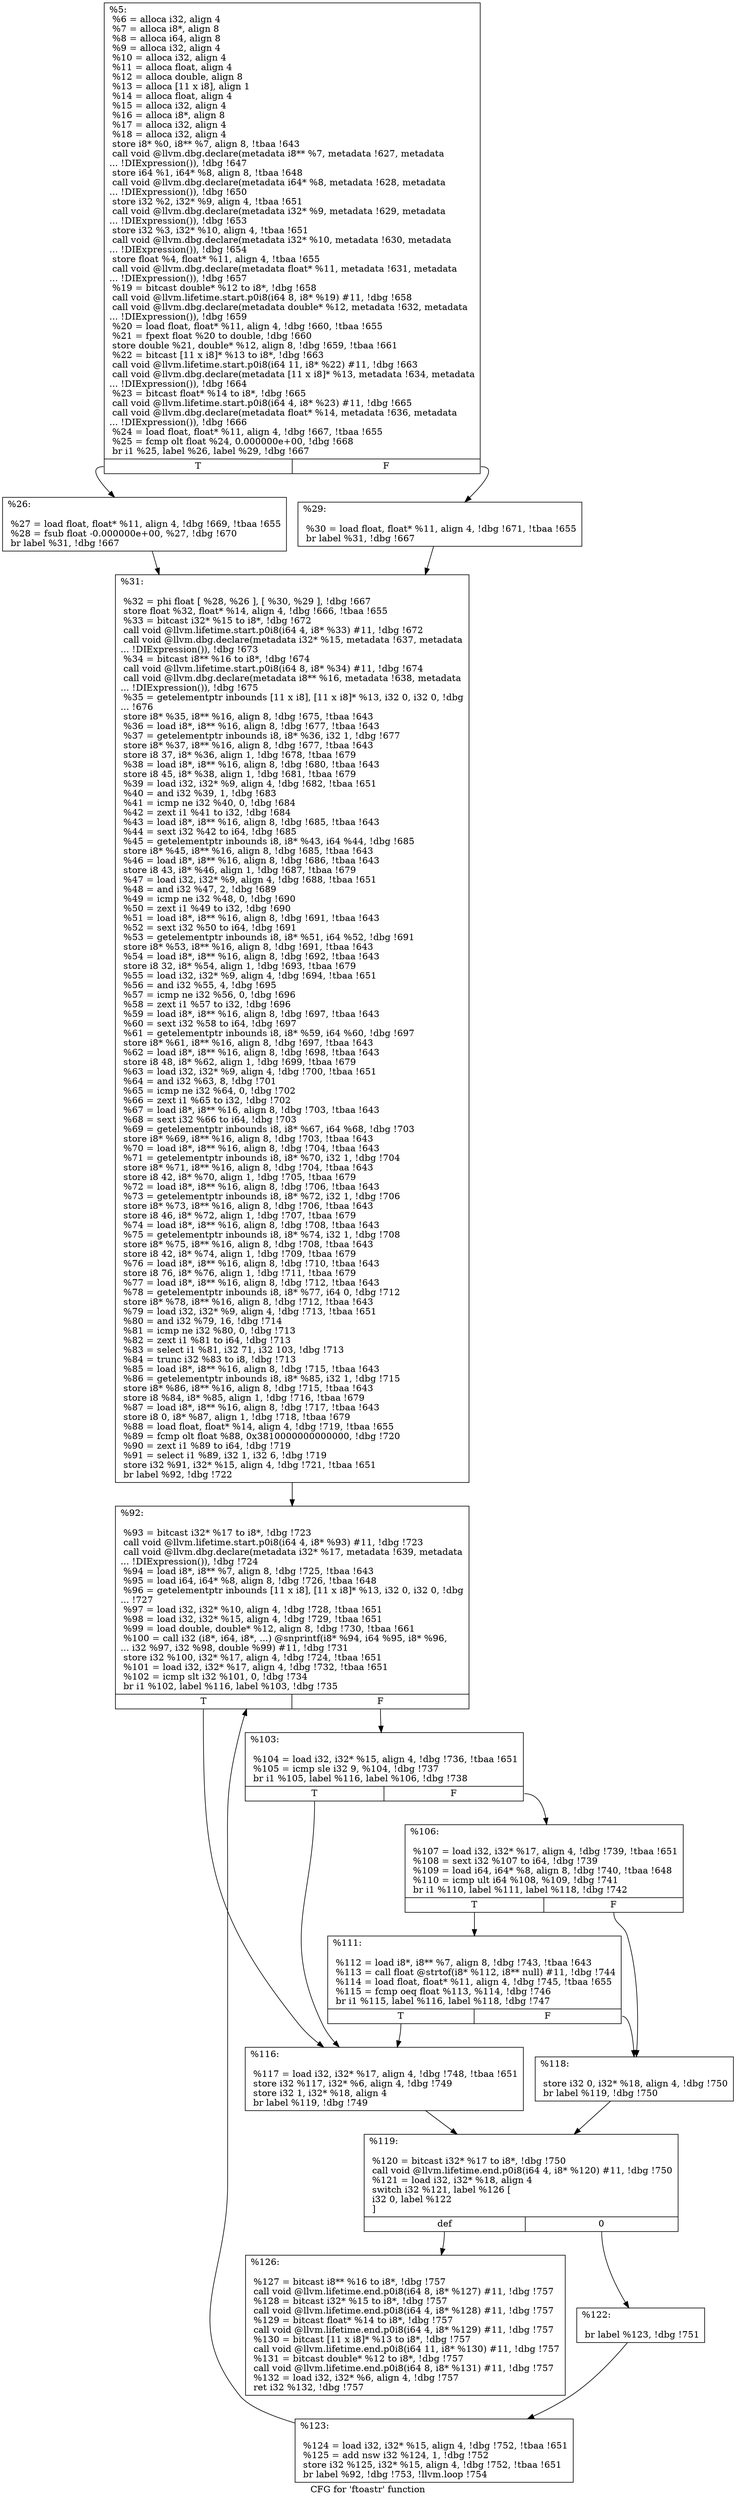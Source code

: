 digraph "CFG for 'ftoastr' function" {
	label="CFG for 'ftoastr' function";

	Node0x10589f0 [shape=record,label="{%5:\l  %6 = alloca i32, align 4\l  %7 = alloca i8*, align 8\l  %8 = alloca i64, align 8\l  %9 = alloca i32, align 4\l  %10 = alloca i32, align 4\l  %11 = alloca float, align 4\l  %12 = alloca double, align 8\l  %13 = alloca [11 x i8], align 1\l  %14 = alloca float, align 4\l  %15 = alloca i32, align 4\l  %16 = alloca i8*, align 8\l  %17 = alloca i32, align 4\l  %18 = alloca i32, align 4\l  store i8* %0, i8** %7, align 8, !tbaa !643\l  call void @llvm.dbg.declare(metadata i8** %7, metadata !627, metadata\l... !DIExpression()), !dbg !647\l  store i64 %1, i64* %8, align 8, !tbaa !648\l  call void @llvm.dbg.declare(metadata i64* %8, metadata !628, metadata\l... !DIExpression()), !dbg !650\l  store i32 %2, i32* %9, align 4, !tbaa !651\l  call void @llvm.dbg.declare(metadata i32* %9, metadata !629, metadata\l... !DIExpression()), !dbg !653\l  store i32 %3, i32* %10, align 4, !tbaa !651\l  call void @llvm.dbg.declare(metadata i32* %10, metadata !630, metadata\l... !DIExpression()), !dbg !654\l  store float %4, float* %11, align 4, !tbaa !655\l  call void @llvm.dbg.declare(metadata float* %11, metadata !631, metadata\l... !DIExpression()), !dbg !657\l  %19 = bitcast double* %12 to i8*, !dbg !658\l  call void @llvm.lifetime.start.p0i8(i64 8, i8* %19) #11, !dbg !658\l  call void @llvm.dbg.declare(metadata double* %12, metadata !632, metadata\l... !DIExpression()), !dbg !659\l  %20 = load float, float* %11, align 4, !dbg !660, !tbaa !655\l  %21 = fpext float %20 to double, !dbg !660\l  store double %21, double* %12, align 8, !dbg !659, !tbaa !661\l  %22 = bitcast [11 x i8]* %13 to i8*, !dbg !663\l  call void @llvm.lifetime.start.p0i8(i64 11, i8* %22) #11, !dbg !663\l  call void @llvm.dbg.declare(metadata [11 x i8]* %13, metadata !634, metadata\l... !DIExpression()), !dbg !664\l  %23 = bitcast float* %14 to i8*, !dbg !665\l  call void @llvm.lifetime.start.p0i8(i64 4, i8* %23) #11, !dbg !665\l  call void @llvm.dbg.declare(metadata float* %14, metadata !636, metadata\l... !DIExpression()), !dbg !666\l  %24 = load float, float* %11, align 4, !dbg !667, !tbaa !655\l  %25 = fcmp olt float %24, 0.000000e+00, !dbg !668\l  br i1 %25, label %26, label %29, !dbg !667\l|{<s0>T|<s1>F}}"];
	Node0x10589f0:s0 -> Node0x1058b10;
	Node0x10589f0:s1 -> Node0x1058b60;
	Node0x1058b10 [shape=record,label="{%26:\l\l  %27 = load float, float* %11, align 4, !dbg !669, !tbaa !655\l  %28 = fsub float -0.000000e+00, %27, !dbg !670\l  br label %31, !dbg !667\l}"];
	Node0x1058b10 -> Node0x1058bb0;
	Node0x1058b60 [shape=record,label="{%29:\l\l  %30 = load float, float* %11, align 4, !dbg !671, !tbaa !655\l  br label %31, !dbg !667\l}"];
	Node0x1058b60 -> Node0x1058bb0;
	Node0x1058bb0 [shape=record,label="{%31:\l\l  %32 = phi float [ %28, %26 ], [ %30, %29 ], !dbg !667\l  store float %32, float* %14, align 4, !dbg !666, !tbaa !655\l  %33 = bitcast i32* %15 to i8*, !dbg !672\l  call void @llvm.lifetime.start.p0i8(i64 4, i8* %33) #11, !dbg !672\l  call void @llvm.dbg.declare(metadata i32* %15, metadata !637, metadata\l... !DIExpression()), !dbg !673\l  %34 = bitcast i8** %16 to i8*, !dbg !674\l  call void @llvm.lifetime.start.p0i8(i64 8, i8* %34) #11, !dbg !674\l  call void @llvm.dbg.declare(metadata i8** %16, metadata !638, metadata\l... !DIExpression()), !dbg !675\l  %35 = getelementptr inbounds [11 x i8], [11 x i8]* %13, i32 0, i32 0, !dbg\l... !676\l  store i8* %35, i8** %16, align 8, !dbg !675, !tbaa !643\l  %36 = load i8*, i8** %16, align 8, !dbg !677, !tbaa !643\l  %37 = getelementptr inbounds i8, i8* %36, i32 1, !dbg !677\l  store i8* %37, i8** %16, align 8, !dbg !677, !tbaa !643\l  store i8 37, i8* %36, align 1, !dbg !678, !tbaa !679\l  %38 = load i8*, i8** %16, align 8, !dbg !680, !tbaa !643\l  store i8 45, i8* %38, align 1, !dbg !681, !tbaa !679\l  %39 = load i32, i32* %9, align 4, !dbg !682, !tbaa !651\l  %40 = and i32 %39, 1, !dbg !683\l  %41 = icmp ne i32 %40, 0, !dbg !684\l  %42 = zext i1 %41 to i32, !dbg !684\l  %43 = load i8*, i8** %16, align 8, !dbg !685, !tbaa !643\l  %44 = sext i32 %42 to i64, !dbg !685\l  %45 = getelementptr inbounds i8, i8* %43, i64 %44, !dbg !685\l  store i8* %45, i8** %16, align 8, !dbg !685, !tbaa !643\l  %46 = load i8*, i8** %16, align 8, !dbg !686, !tbaa !643\l  store i8 43, i8* %46, align 1, !dbg !687, !tbaa !679\l  %47 = load i32, i32* %9, align 4, !dbg !688, !tbaa !651\l  %48 = and i32 %47, 2, !dbg !689\l  %49 = icmp ne i32 %48, 0, !dbg !690\l  %50 = zext i1 %49 to i32, !dbg !690\l  %51 = load i8*, i8** %16, align 8, !dbg !691, !tbaa !643\l  %52 = sext i32 %50 to i64, !dbg !691\l  %53 = getelementptr inbounds i8, i8* %51, i64 %52, !dbg !691\l  store i8* %53, i8** %16, align 8, !dbg !691, !tbaa !643\l  %54 = load i8*, i8** %16, align 8, !dbg !692, !tbaa !643\l  store i8 32, i8* %54, align 1, !dbg !693, !tbaa !679\l  %55 = load i32, i32* %9, align 4, !dbg !694, !tbaa !651\l  %56 = and i32 %55, 4, !dbg !695\l  %57 = icmp ne i32 %56, 0, !dbg !696\l  %58 = zext i1 %57 to i32, !dbg !696\l  %59 = load i8*, i8** %16, align 8, !dbg !697, !tbaa !643\l  %60 = sext i32 %58 to i64, !dbg !697\l  %61 = getelementptr inbounds i8, i8* %59, i64 %60, !dbg !697\l  store i8* %61, i8** %16, align 8, !dbg !697, !tbaa !643\l  %62 = load i8*, i8** %16, align 8, !dbg !698, !tbaa !643\l  store i8 48, i8* %62, align 1, !dbg !699, !tbaa !679\l  %63 = load i32, i32* %9, align 4, !dbg !700, !tbaa !651\l  %64 = and i32 %63, 8, !dbg !701\l  %65 = icmp ne i32 %64, 0, !dbg !702\l  %66 = zext i1 %65 to i32, !dbg !702\l  %67 = load i8*, i8** %16, align 8, !dbg !703, !tbaa !643\l  %68 = sext i32 %66 to i64, !dbg !703\l  %69 = getelementptr inbounds i8, i8* %67, i64 %68, !dbg !703\l  store i8* %69, i8** %16, align 8, !dbg !703, !tbaa !643\l  %70 = load i8*, i8** %16, align 8, !dbg !704, !tbaa !643\l  %71 = getelementptr inbounds i8, i8* %70, i32 1, !dbg !704\l  store i8* %71, i8** %16, align 8, !dbg !704, !tbaa !643\l  store i8 42, i8* %70, align 1, !dbg !705, !tbaa !679\l  %72 = load i8*, i8** %16, align 8, !dbg !706, !tbaa !643\l  %73 = getelementptr inbounds i8, i8* %72, i32 1, !dbg !706\l  store i8* %73, i8** %16, align 8, !dbg !706, !tbaa !643\l  store i8 46, i8* %72, align 1, !dbg !707, !tbaa !679\l  %74 = load i8*, i8** %16, align 8, !dbg !708, !tbaa !643\l  %75 = getelementptr inbounds i8, i8* %74, i32 1, !dbg !708\l  store i8* %75, i8** %16, align 8, !dbg !708, !tbaa !643\l  store i8 42, i8* %74, align 1, !dbg !709, !tbaa !679\l  %76 = load i8*, i8** %16, align 8, !dbg !710, !tbaa !643\l  store i8 76, i8* %76, align 1, !dbg !711, !tbaa !679\l  %77 = load i8*, i8** %16, align 8, !dbg !712, !tbaa !643\l  %78 = getelementptr inbounds i8, i8* %77, i64 0, !dbg !712\l  store i8* %78, i8** %16, align 8, !dbg !712, !tbaa !643\l  %79 = load i32, i32* %9, align 4, !dbg !713, !tbaa !651\l  %80 = and i32 %79, 16, !dbg !714\l  %81 = icmp ne i32 %80, 0, !dbg !713\l  %82 = zext i1 %81 to i64, !dbg !713\l  %83 = select i1 %81, i32 71, i32 103, !dbg !713\l  %84 = trunc i32 %83 to i8, !dbg !713\l  %85 = load i8*, i8** %16, align 8, !dbg !715, !tbaa !643\l  %86 = getelementptr inbounds i8, i8* %85, i32 1, !dbg !715\l  store i8* %86, i8** %16, align 8, !dbg !715, !tbaa !643\l  store i8 %84, i8* %85, align 1, !dbg !716, !tbaa !679\l  %87 = load i8*, i8** %16, align 8, !dbg !717, !tbaa !643\l  store i8 0, i8* %87, align 1, !dbg !718, !tbaa !679\l  %88 = load float, float* %14, align 4, !dbg !719, !tbaa !655\l  %89 = fcmp olt float %88, 0x3810000000000000, !dbg !720\l  %90 = zext i1 %89 to i64, !dbg !719\l  %91 = select i1 %89, i32 1, i32 6, !dbg !719\l  store i32 %91, i32* %15, align 4, !dbg !721, !tbaa !651\l  br label %92, !dbg !722\l}"];
	Node0x1058bb0 -> Node0x1058c00;
	Node0x1058c00 [shape=record,label="{%92:\l\l  %93 = bitcast i32* %17 to i8*, !dbg !723\l  call void @llvm.lifetime.start.p0i8(i64 4, i8* %93) #11, !dbg !723\l  call void @llvm.dbg.declare(metadata i32* %17, metadata !639, metadata\l... !DIExpression()), !dbg !724\l  %94 = load i8*, i8** %7, align 8, !dbg !725, !tbaa !643\l  %95 = load i64, i64* %8, align 8, !dbg !726, !tbaa !648\l  %96 = getelementptr inbounds [11 x i8], [11 x i8]* %13, i32 0, i32 0, !dbg\l... !727\l  %97 = load i32, i32* %10, align 4, !dbg !728, !tbaa !651\l  %98 = load i32, i32* %15, align 4, !dbg !729, !tbaa !651\l  %99 = load double, double* %12, align 8, !dbg !730, !tbaa !661\l  %100 = call i32 (i8*, i64, i8*, ...) @snprintf(i8* %94, i64 %95, i8* %96,\l... i32 %97, i32 %98, double %99) #11, !dbg !731\l  store i32 %100, i32* %17, align 4, !dbg !724, !tbaa !651\l  %101 = load i32, i32* %17, align 4, !dbg !732, !tbaa !651\l  %102 = icmp slt i32 %101, 0, !dbg !734\l  br i1 %102, label %116, label %103, !dbg !735\l|{<s0>T|<s1>F}}"];
	Node0x1058c00:s0 -> Node0x1058d40;
	Node0x1058c00:s1 -> Node0x1058c50;
	Node0x1058c50 [shape=record,label="{%103:\l\l  %104 = load i32, i32* %15, align 4, !dbg !736, !tbaa !651\l  %105 = icmp sle i32 9, %104, !dbg !737\l  br i1 %105, label %116, label %106, !dbg !738\l|{<s0>T|<s1>F}}"];
	Node0x1058c50:s0 -> Node0x1058d40;
	Node0x1058c50:s1 -> Node0x1058ca0;
	Node0x1058ca0 [shape=record,label="{%106:\l\l  %107 = load i32, i32* %17, align 4, !dbg !739, !tbaa !651\l  %108 = sext i32 %107 to i64, !dbg !739\l  %109 = load i64, i64* %8, align 8, !dbg !740, !tbaa !648\l  %110 = icmp ult i64 %108, %109, !dbg !741\l  br i1 %110, label %111, label %118, !dbg !742\l|{<s0>T|<s1>F}}"];
	Node0x1058ca0:s0 -> Node0x1058cf0;
	Node0x1058ca0:s1 -> Node0x1058d90;
	Node0x1058cf0 [shape=record,label="{%111:\l\l  %112 = load i8*, i8** %7, align 8, !dbg !743, !tbaa !643\l  %113 = call float @strtof(i8* %112, i8** null) #11, !dbg !744\l  %114 = load float, float* %11, align 4, !dbg !745, !tbaa !655\l  %115 = fcmp oeq float %113, %114, !dbg !746\l  br i1 %115, label %116, label %118, !dbg !747\l|{<s0>T|<s1>F}}"];
	Node0x1058cf0:s0 -> Node0x1058d40;
	Node0x1058cf0:s1 -> Node0x1058d90;
	Node0x1058d40 [shape=record,label="{%116:\l\l  %117 = load i32, i32* %17, align 4, !dbg !748, !tbaa !651\l  store i32 %117, i32* %6, align 4, !dbg !749\l  store i32 1, i32* %18, align 4\l  br label %119, !dbg !749\l}"];
	Node0x1058d40 -> Node0x1058de0;
	Node0x1058d90 [shape=record,label="{%118:\l\l  store i32 0, i32* %18, align 4, !dbg !750\l  br label %119, !dbg !750\l}"];
	Node0x1058d90 -> Node0x1058de0;
	Node0x1058de0 [shape=record,label="{%119:\l\l  %120 = bitcast i32* %17 to i8*, !dbg !750\l  call void @llvm.lifetime.end.p0i8(i64 4, i8* %120) #11, !dbg !750\l  %121 = load i32, i32* %18, align 4\l  switch i32 %121, label %126 [\l    i32 0, label %122\l  ]\l|{<s0>def|<s1>0}}"];
	Node0x1058de0:s0 -> Node0x1058ed0;
	Node0x1058de0:s1 -> Node0x1058e30;
	Node0x1058e30 [shape=record,label="{%122:\l\l  br label %123, !dbg !751\l}"];
	Node0x1058e30 -> Node0x1058e80;
	Node0x1058e80 [shape=record,label="{%123:\l\l  %124 = load i32, i32* %15, align 4, !dbg !752, !tbaa !651\l  %125 = add nsw i32 %124, 1, !dbg !752\l  store i32 %125, i32* %15, align 4, !dbg !752, !tbaa !651\l  br label %92, !dbg !753, !llvm.loop !754\l}"];
	Node0x1058e80 -> Node0x1058c00;
	Node0x1058ed0 [shape=record,label="{%126:\l\l  %127 = bitcast i8** %16 to i8*, !dbg !757\l  call void @llvm.lifetime.end.p0i8(i64 8, i8* %127) #11, !dbg !757\l  %128 = bitcast i32* %15 to i8*, !dbg !757\l  call void @llvm.lifetime.end.p0i8(i64 4, i8* %128) #11, !dbg !757\l  %129 = bitcast float* %14 to i8*, !dbg !757\l  call void @llvm.lifetime.end.p0i8(i64 4, i8* %129) #11, !dbg !757\l  %130 = bitcast [11 x i8]* %13 to i8*, !dbg !757\l  call void @llvm.lifetime.end.p0i8(i64 11, i8* %130) #11, !dbg !757\l  %131 = bitcast double* %12 to i8*, !dbg !757\l  call void @llvm.lifetime.end.p0i8(i64 8, i8* %131) #11, !dbg !757\l  %132 = load i32, i32* %6, align 4, !dbg !757\l  ret i32 %132, !dbg !757\l}"];
}
